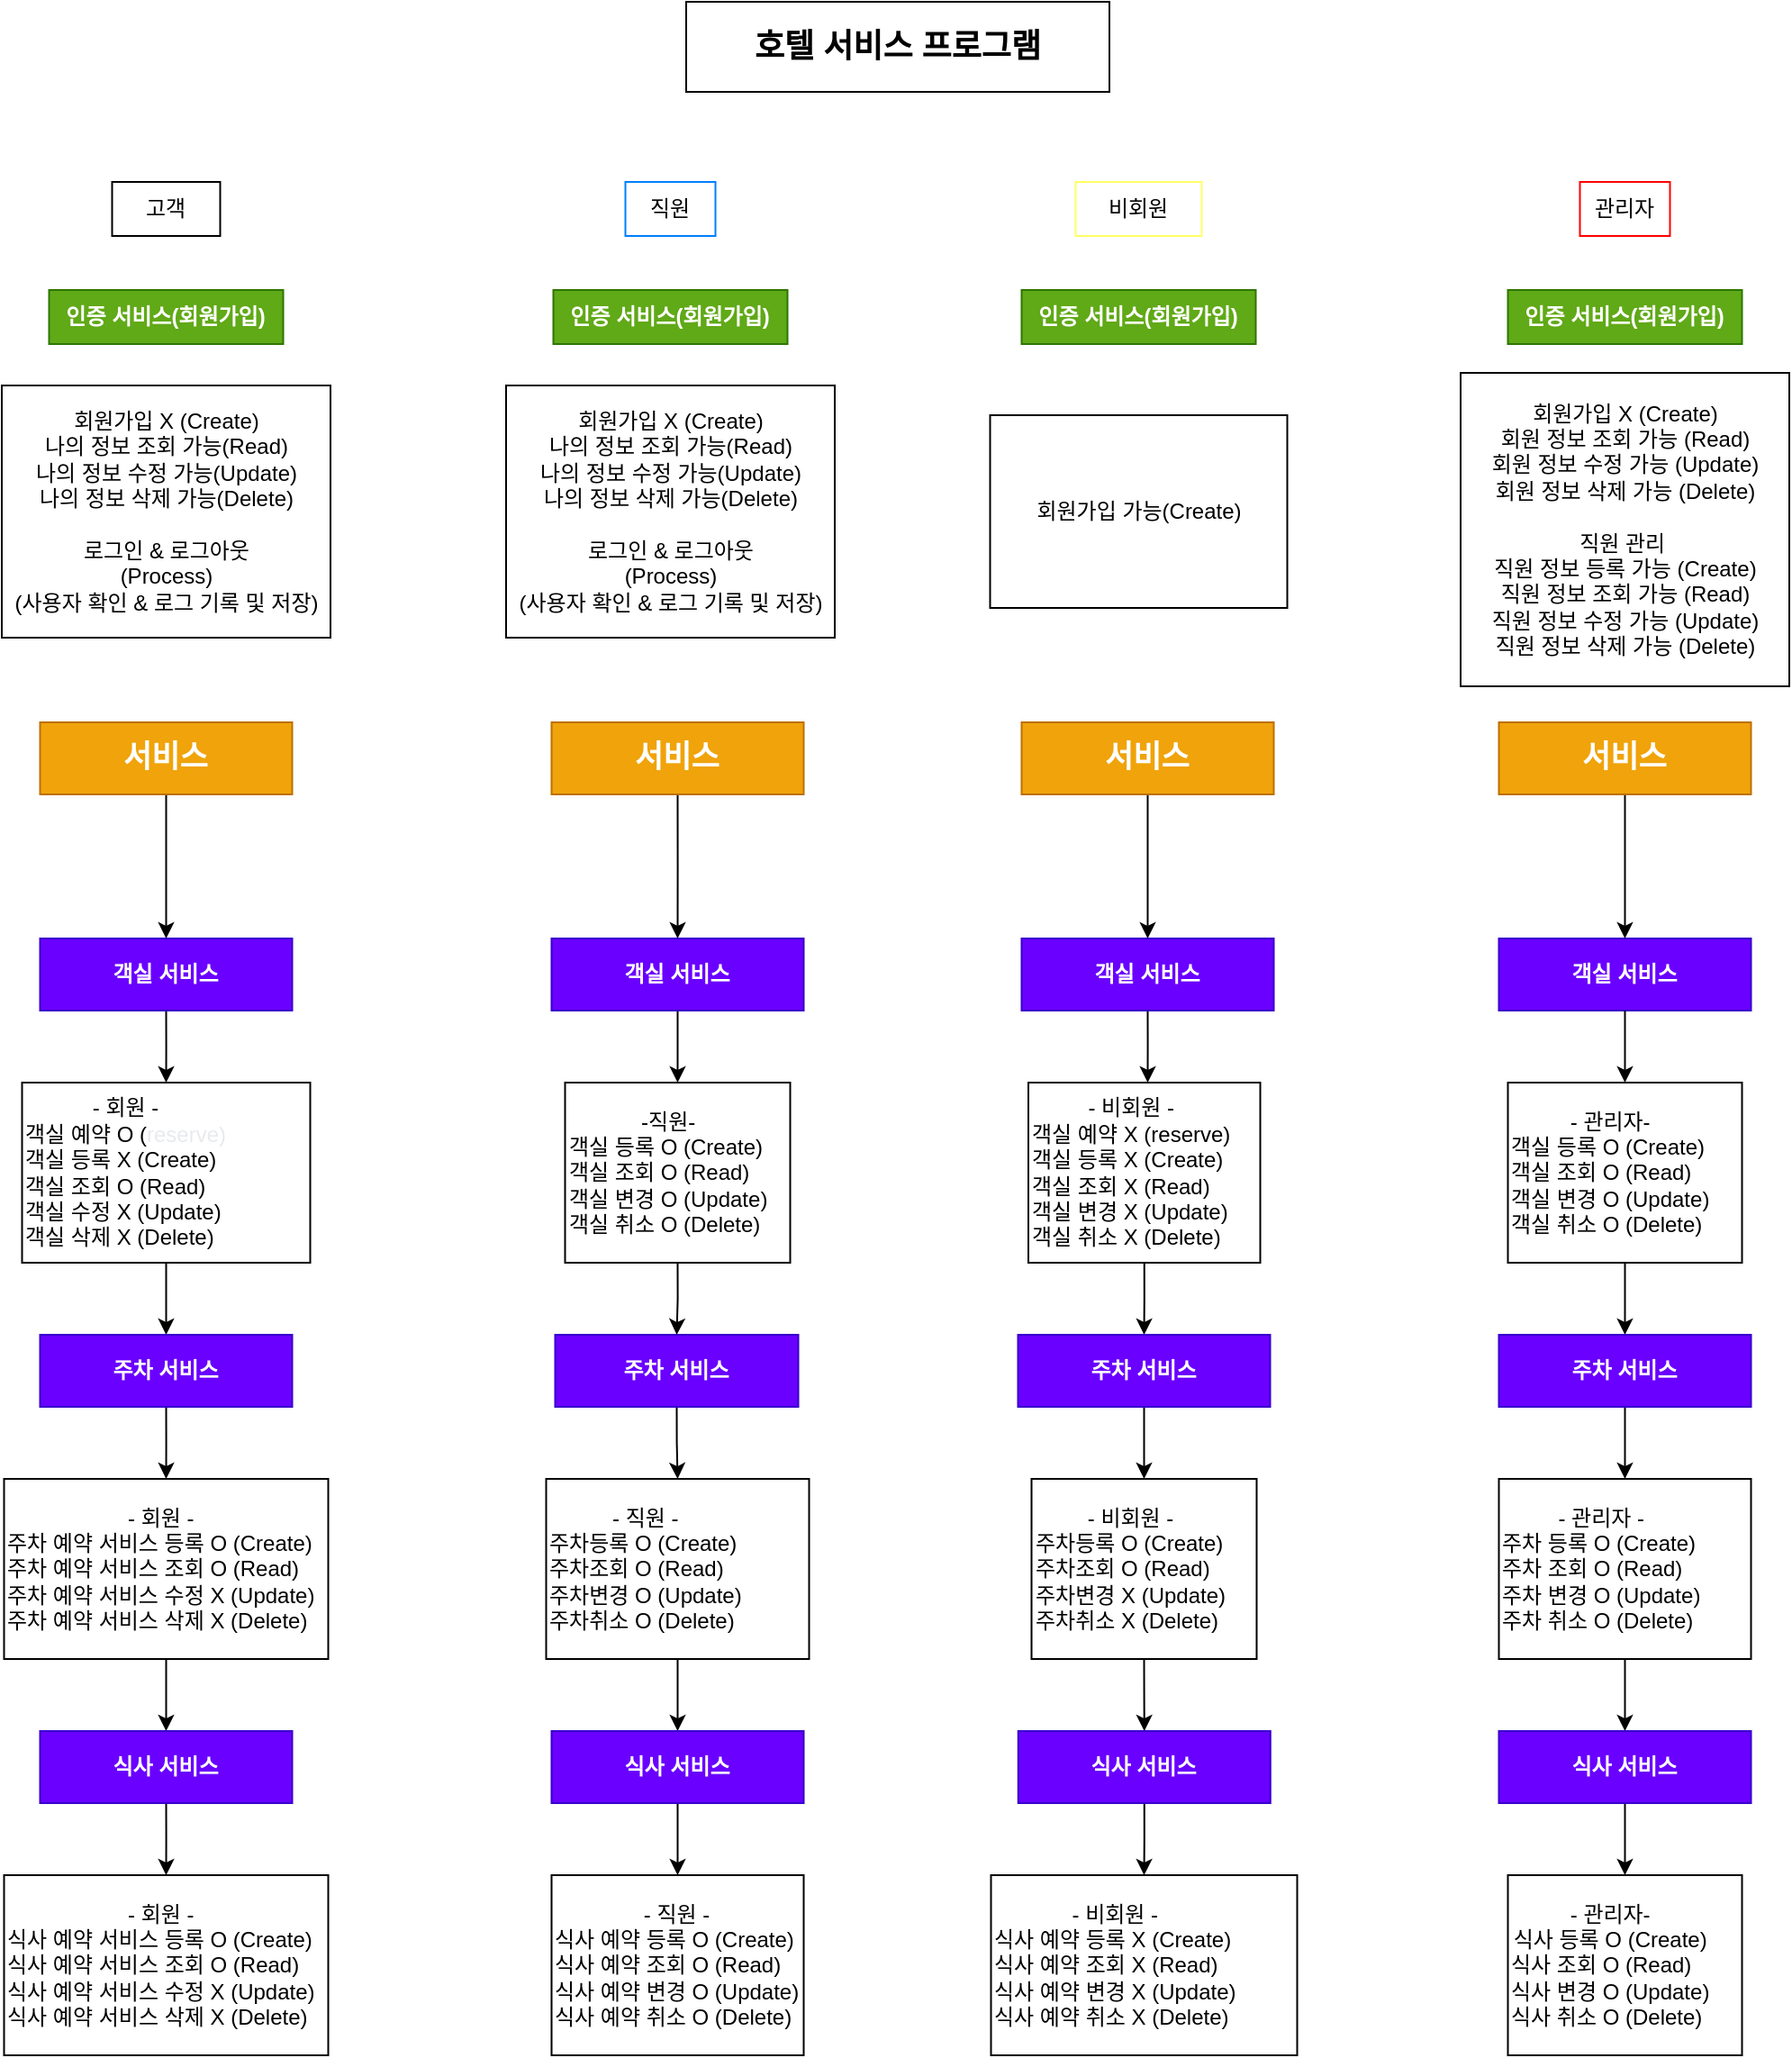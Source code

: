 <mxfile version="27.0.9" pages="2">
  <diagram id="e0Gm9KUumrrDWZzIBy6R" name="요구사항확인">
    <mxGraphModel dx="2593" dy="1562" grid="1" gridSize="10" guides="1" tooltips="1" connect="1" arrows="1" fold="1" page="1" pageScale="1" pageWidth="1169" pageHeight="827" math="0" shadow="0">
      <root>
        <mxCell id="0" />
        <mxCell id="1" parent="0" />
        <mxCell id="5G39vcGDZcf8cIDxyRxe-1" value="호텔 서비스 프로그램" style="rounded=0;whiteSpace=wrap;html=1;fontSize=18;fontStyle=1" vertex="1" parent="1">
          <mxGeometry x="468" y="40" width="235" height="50" as="geometry" />
        </mxCell>
        <mxCell id="5G39vcGDZcf8cIDxyRxe-2" value="고객" style="text;html=1;align=center;verticalAlign=middle;whiteSpace=wrap;rounded=0;strokeColor=default;" vertex="1" parent="1">
          <mxGeometry x="149.25" y="140" width="60" height="30" as="geometry" />
        </mxCell>
        <mxCell id="5G39vcGDZcf8cIDxyRxe-3" value="직원" style="text;html=1;align=center;verticalAlign=middle;whiteSpace=wrap;rounded=0;strokeColor=#007FFF;" vertex="1" parent="1">
          <mxGeometry x="434.25" y="140" width="50" height="30" as="geometry" />
        </mxCell>
        <mxCell id="5G39vcGDZcf8cIDxyRxe-4" value="비회원" style="text;html=1;align=center;verticalAlign=middle;whiteSpace=wrap;rounded=0;strokeColor=#FFFF66;" vertex="1" parent="1">
          <mxGeometry x="684.25" y="140" width="70" height="30" as="geometry" />
        </mxCell>
        <mxCell id="5G39vcGDZcf8cIDxyRxe-5" value="관리자" style="text;html=1;align=center;verticalAlign=middle;whiteSpace=wrap;rounded=0;strokeColor=#FF0000;" vertex="1" parent="1">
          <mxGeometry x="964.25" y="140" width="50" height="30" as="geometry" />
        </mxCell>
        <mxCell id="5G39vcGDZcf8cIDxyRxe-6" value="인증 서비스(회원가입)" style="text;html=1;align=center;verticalAlign=middle;whiteSpace=wrap;rounded=0;strokeColor=#2D7600;fillColor=#60a917;fontColor=#ffffff;fontStyle=1" vertex="1" parent="1">
          <mxGeometry x="114.25" y="200" width="130" height="30" as="geometry" />
        </mxCell>
        <mxCell id="5G39vcGDZcf8cIDxyRxe-7" value="인증 서비스(회원가입)" style="text;html=1;align=center;verticalAlign=middle;whiteSpace=wrap;rounded=0;strokeColor=#2D7600;fillColor=#60a917;fontColor=#ffffff;fontStyle=1" vertex="1" parent="1">
          <mxGeometry x="394.25" y="200" width="130" height="30" as="geometry" />
        </mxCell>
        <mxCell id="5G39vcGDZcf8cIDxyRxe-8" value="인증 서비스(회원가입)" style="text;html=1;align=center;verticalAlign=middle;whiteSpace=wrap;rounded=0;strokeColor=#2D7600;fillColor=#60a917;fontColor=#ffffff;fontStyle=1" vertex="1" parent="1">
          <mxGeometry x="654.25" y="200" width="130" height="30" as="geometry" />
        </mxCell>
        <mxCell id="5G39vcGDZcf8cIDxyRxe-9" value="인증 서비스(회원가입)" style="text;html=1;align=center;verticalAlign=middle;whiteSpace=wrap;rounded=0;strokeColor=#2D7600;fillColor=#60a917;fontColor=#ffffff;fontStyle=1" vertex="1" parent="1">
          <mxGeometry x="924.25" y="200" width="130" height="30" as="geometry" />
        </mxCell>
        <mxCell id="5G39vcGDZcf8cIDxyRxe-10" value="회원가입 X (Create)&lt;br&gt;나의 정보 조회 가능(Read)&lt;br&gt;나의 정보 수정 가능(Update)&lt;br&gt;나의 정보 삭제 가능(Delete)&lt;br&gt;&lt;br&gt;로그인 &amp;amp; 로그아웃&lt;br&gt;(Process)&lt;br&gt;(사용자 확인 &amp;amp; 로그 기록 및 저장)" style="text;html=1;align=center;verticalAlign=middle;whiteSpace=wrap;rounded=0;strokeColor=default;" vertex="1" parent="1">
          <mxGeometry x="88" y="253" width="182.5" height="140" as="geometry" />
        </mxCell>
        <mxCell id="5G39vcGDZcf8cIDxyRxe-11" value="회원가입 가능(Create)" style="text;html=1;align=center;verticalAlign=middle;whiteSpace=wrap;rounded=0;strokeColor=default;" vertex="1" parent="1">
          <mxGeometry x="636.75" y="269.5" width="165" height="107" as="geometry" />
        </mxCell>
        <mxCell id="5G39vcGDZcf8cIDxyRxe-12" value="회원가입 X (Create)&lt;br&gt;나의 정보 조회 가능(Read)&lt;br&gt;나의 정보 수정 가능(Update)&lt;br&gt;나의 정보 삭제 가능(Delete)&lt;br&gt;&lt;br&gt;로그인 &amp;amp; 로그아웃&lt;br&gt;(Process)&lt;br&gt;(사용자 확인 &amp;amp; 로그 기록 및 저장)" style="text;html=1;align=center;verticalAlign=middle;whiteSpace=wrap;rounded=0;strokeColor=default;" vertex="1" parent="1">
          <mxGeometry x="368" y="253" width="182.5" height="140" as="geometry" />
        </mxCell>
        <mxCell id="5G39vcGDZcf8cIDxyRxe-13" value="회원가입 X (Create)&lt;br&gt;회원 정보 조회 가능 (Read)&lt;br&gt;회원 정보 수정 가능 (Update)&lt;br&gt;회원 정보 삭제 가능 (Delete)&lt;br&gt;&lt;br&gt;직원 관리&amp;nbsp;&lt;div&gt;직원 정보 등록 가능 (&lt;span style=&quot;background-color: transparent; color: light-dark(rgb(0, 0, 0), rgb(255, 255, 255));&quot;&gt;Create&lt;/span&gt;&lt;span style=&quot;background-color: transparent; color: light-dark(rgb(0, 0, 0), rgb(255, 255, 255));&quot;&gt;)&lt;/span&gt;&lt;/div&gt;&lt;div&gt;직원 정보 조회 가능 (Read)&lt;br&gt;직원 정보 수정 가능 (Update)&lt;br&gt;직원 정보 삭제 가능 (Delete)&lt;/div&gt;" style="text;html=1;align=center;verticalAlign=middle;whiteSpace=wrap;rounded=0;strokeColor=default;" vertex="1" parent="1">
          <mxGeometry x="898" y="246" width="182.5" height="174" as="geometry" />
        </mxCell>
        <mxCell id="5G39vcGDZcf8cIDxyRxe-14" style="edgeStyle=orthogonalEdgeStyle;rounded=0;orthogonalLoop=1;jettySize=auto;html=1;exitX=0.5;exitY=1;exitDx=0;exitDy=0;entryX=0.5;entryY=0;entryDx=0;entryDy=0;" edge="1" parent="1" source="5G39vcGDZcf8cIDxyRxe-15">
          <mxGeometry relative="1" as="geometry">
            <mxPoint x="724.25" y="640.0" as="targetPoint" />
          </mxGeometry>
        </mxCell>
        <mxCell id="5G39vcGDZcf8cIDxyRxe-15" value="객실 서비스" style="text;html=1;align=center;verticalAlign=middle;whiteSpace=wrap;rounded=0;strokeColor=#3700CC;fillColor=#6a00ff;fontColor=#ffffff;fontStyle=1" vertex="1" parent="1">
          <mxGeometry x="654.25" y="560" width="140" height="40" as="geometry" />
        </mxCell>
        <mxCell id="5G39vcGDZcf8cIDxyRxe-16" style="edgeStyle=orthogonalEdgeStyle;rounded=0;orthogonalLoop=1;jettySize=auto;html=1;exitX=0.5;exitY=1;exitDx=0;exitDy=0;entryX=0.5;entryY=0;entryDx=0;entryDy=0;" edge="1" parent="1" source="5G39vcGDZcf8cIDxyRxe-17" target="5G39vcGDZcf8cIDxyRxe-21">
          <mxGeometry relative="1" as="geometry" />
        </mxCell>
        <mxCell id="5G39vcGDZcf8cIDxyRxe-17" value="&lt;div style=&quot;&quot;&gt;&lt;div style=&quot;text-align: center;&quot;&gt;&lt;span style=&quot;background-color: transparent; color: light-dark(rgb(0, 0, 0), rgb(255, 255, 255));&quot;&gt;- 비회원 -&lt;/span&gt;&lt;/div&gt;&lt;span style=&quot;background-color: transparent; color: light-dark(rgb(0, 0, 0), rgb(255, 255, 255));&quot;&gt;객실 예약 X (reserve)&lt;/span&gt;&lt;/div&gt;객실 등록 X (Create)&lt;br&gt;객실 조회 X (Read)&lt;br&gt;객실 변경 X (Update)&lt;br&gt;객실 취소 X (Delete)" style="text;html=1;align=left;verticalAlign=middle;whiteSpace=wrap;rounded=0;strokeColor=default;" vertex="1" parent="1">
          <mxGeometry x="658" y="640" width="128.75" height="100" as="geometry" />
        </mxCell>
        <mxCell id="5G39vcGDZcf8cIDxyRxe-18" style="edgeStyle=orthogonalEdgeStyle;rounded=0;orthogonalLoop=1;jettySize=auto;html=1;exitX=0.5;exitY=1;exitDx=0;exitDy=0;entryX=0.5;entryY=0;entryDx=0;entryDy=0;" edge="1" parent="1" source="5G39vcGDZcf8cIDxyRxe-19" target="5G39vcGDZcf8cIDxyRxe-15">
          <mxGeometry relative="1" as="geometry" />
        </mxCell>
        <mxCell id="5G39vcGDZcf8cIDxyRxe-19" value="서비스" style="text;html=1;align=center;verticalAlign=middle;whiteSpace=wrap;rounded=0;strokeColor=#BD7000;fillColor=#f0a30a;fontColor=#FFFFFF;fontStyle=1;fontSize=17;" vertex="1" parent="1">
          <mxGeometry x="654.25" y="440" width="140" height="40" as="geometry" />
        </mxCell>
        <mxCell id="5G39vcGDZcf8cIDxyRxe-20" style="edgeStyle=orthogonalEdgeStyle;rounded=0;orthogonalLoop=1;jettySize=auto;html=1;exitX=0.5;exitY=1;exitDx=0;exitDy=0;entryX=0.5;entryY=0;entryDx=0;entryDy=0;" edge="1" parent="1" source="5G39vcGDZcf8cIDxyRxe-21" target="5G39vcGDZcf8cIDxyRxe-23">
          <mxGeometry relative="1" as="geometry" />
        </mxCell>
        <mxCell id="5G39vcGDZcf8cIDxyRxe-21" value="주차 서비스" style="text;html=1;align=center;verticalAlign=middle;whiteSpace=wrap;rounded=0;strokeColor=#3700CC;fillColor=#6a00ff;fontColor=#ffffff;fontStyle=1" vertex="1" parent="1">
          <mxGeometry x="652.25" y="780" width="140" height="40" as="geometry" />
        </mxCell>
        <mxCell id="5G39vcGDZcf8cIDxyRxe-22" style="edgeStyle=orthogonalEdgeStyle;rounded=0;orthogonalLoop=1;jettySize=auto;html=1;exitX=0.5;exitY=1;exitDx=0;exitDy=0;entryX=0.5;entryY=0;entryDx=0;entryDy=0;" edge="1" parent="1" source="5G39vcGDZcf8cIDxyRxe-23" target="5G39vcGDZcf8cIDxyRxe-25">
          <mxGeometry relative="1" as="geometry" />
        </mxCell>
        <mxCell id="5G39vcGDZcf8cIDxyRxe-23" value="&lt;div style=&quot;text-align: center;&quot;&gt;&lt;span style=&quot;background-color: transparent; color: light-dark(rgb(0, 0, 0), rgb(255, 255, 255));&quot;&gt;- 비회원 -&lt;/span&gt;&lt;/div&gt;주차등록 O (Create)&lt;br&gt;주차조회 O (Read)&lt;br&gt;주차변경 X (Update)&lt;br&gt;주차취소 X (Delete)" style="text;html=1;align=left;verticalAlign=middle;whiteSpace=wrap;rounded=0;strokeColor=default;" vertex="1" parent="1">
          <mxGeometry x="659.75" y="860" width="125" height="100" as="geometry" />
        </mxCell>
        <mxCell id="5G39vcGDZcf8cIDxyRxe-24" style="edgeStyle=orthogonalEdgeStyle;rounded=0;orthogonalLoop=1;jettySize=auto;html=1;exitX=0.5;exitY=1;exitDx=0;exitDy=0;entryX=0.5;entryY=0;entryDx=0;entryDy=0;" edge="1" parent="1" source="5G39vcGDZcf8cIDxyRxe-25" target="5G39vcGDZcf8cIDxyRxe-26">
          <mxGeometry relative="1" as="geometry" />
        </mxCell>
        <mxCell id="5G39vcGDZcf8cIDxyRxe-25" value="식사 서비스" style="text;html=1;align=center;verticalAlign=middle;whiteSpace=wrap;rounded=0;strokeColor=#3700CC;fillColor=#6a00ff;fontColor=#ffffff;fontStyle=1" vertex="1" parent="1">
          <mxGeometry x="652.38" y="1000" width="140" height="40" as="geometry" />
        </mxCell>
        <mxCell id="5G39vcGDZcf8cIDxyRxe-26" value="&lt;div style=&quot;&quot;&gt;&lt;div style=&quot;&quot;&gt;&lt;div style=&quot;text-align: center;&quot;&gt;&lt;span style=&quot;background-color: transparent; color: light-dark(rgb(0, 0, 0), rgb(255, 255, 255));&quot;&gt;- 비회원 -&lt;/span&gt;&lt;/div&gt;&lt;span style=&quot;&quot;&gt;식사 예약 등록 X (Create)&lt;/span&gt;&lt;br style=&quot;&quot;&gt;&lt;span style=&quot;&quot;&gt;식사 예약 조회 X (Read)&lt;/span&gt;&lt;br style=&quot;&quot;&gt;&lt;span style=&quot;&quot;&gt;식사 예약 변경 X (Update)&lt;/span&gt;&lt;br style=&quot;&quot;&gt;&lt;span style=&quot;&quot;&gt;식사 예약 취소 X (Delete)&lt;/span&gt;&lt;/div&gt;&lt;/div&gt;" style="text;html=1;align=left;verticalAlign=middle;whiteSpace=wrap;rounded=0;strokeColor=default;" vertex="1" parent="1">
          <mxGeometry x="637.25" y="1080" width="170" height="100" as="geometry" />
        </mxCell>
        <mxCell id="5G39vcGDZcf8cIDxyRxe-27" value="&lt;div style=&quot;text-align: center;&quot;&gt;&lt;span style=&quot;background-color: transparent; color: light-dark(rgb(0, 0, 0), rgb(255, 255, 255));&quot;&gt;- 직원 -&lt;/span&gt;&lt;/div&gt;식사 예약 등록 O (Create)&lt;br&gt;식사 예약 조회 O (Read)&lt;br&gt;식사 예약 변경 O (Update)&lt;br&gt;식사 예약 취소 O (Delete)" style="text;html=1;align=left;verticalAlign=middle;whiteSpace=wrap;rounded=0;strokeColor=default;" vertex="1" parent="1">
          <mxGeometry x="393.25" y="1080" width="140" height="100" as="geometry" />
        </mxCell>
        <mxCell id="5G39vcGDZcf8cIDxyRxe-28" style="edgeStyle=orthogonalEdgeStyle;rounded=0;orthogonalLoop=1;jettySize=auto;html=1;exitX=0.5;exitY=1;exitDx=0;exitDy=0;entryX=0.5;entryY=0;entryDx=0;entryDy=0;" edge="1" parent="1" source="5G39vcGDZcf8cIDxyRxe-29" target="5G39vcGDZcf8cIDxyRxe-31">
          <mxGeometry relative="1" as="geometry" />
        </mxCell>
        <mxCell id="5G39vcGDZcf8cIDxyRxe-29" value="&lt;div style=&quot;text-align: center;&quot;&gt;&lt;span style=&quot;background-color: transparent; color: light-dark(rgb(0, 0, 0), rgb(255, 255, 255));&quot;&gt;- 직원 -&lt;/span&gt;&lt;/div&gt;주차등록 O (Create)&lt;br&gt;주차조회 O (Read)&lt;br&gt;주차변경 O (Update)&lt;br&gt;주차취소 O (Delete)" style="text;html=1;align=left;verticalAlign=middle;whiteSpace=wrap;rounded=0;strokeColor=default;" vertex="1" parent="1">
          <mxGeometry x="390.25" y="860" width="146" height="100" as="geometry" />
        </mxCell>
        <mxCell id="5G39vcGDZcf8cIDxyRxe-30" style="edgeStyle=orthogonalEdgeStyle;rounded=0;orthogonalLoop=1;jettySize=auto;html=1;exitX=0.5;exitY=1;exitDx=0;exitDy=0;entryX=0.5;entryY=0;entryDx=0;entryDy=0;" edge="1" parent="1" source="5G39vcGDZcf8cIDxyRxe-31" target="5G39vcGDZcf8cIDxyRxe-27">
          <mxGeometry relative="1" as="geometry" />
        </mxCell>
        <mxCell id="5G39vcGDZcf8cIDxyRxe-31" value="식사 서비스" style="text;html=1;align=center;verticalAlign=middle;whiteSpace=wrap;rounded=0;strokeColor=#3700CC;fillColor=#6a00ff;fontColor=#ffffff;fontStyle=1" vertex="1" parent="1">
          <mxGeometry x="393.25" y="1000" width="140" height="40" as="geometry" />
        </mxCell>
        <mxCell id="5G39vcGDZcf8cIDxyRxe-32" style="edgeStyle=orthogonalEdgeStyle;rounded=0;orthogonalLoop=1;jettySize=auto;html=1;exitX=0.5;exitY=1;exitDx=0;exitDy=0;entryX=0.5;entryY=0;entryDx=0;entryDy=0;" edge="1" parent="1" source="5G39vcGDZcf8cIDxyRxe-33" target="5G39vcGDZcf8cIDxyRxe-29">
          <mxGeometry relative="1" as="geometry" />
        </mxCell>
        <mxCell id="5G39vcGDZcf8cIDxyRxe-33" value="주차 서비스" style="text;html=1;align=center;verticalAlign=middle;whiteSpace=wrap;rounded=0;strokeColor=#3700CC;fillColor=#6a00ff;fontColor=#ffffff;fontStyle=1" vertex="1" parent="1">
          <mxGeometry x="395.25" y="780" width="135" height="40" as="geometry" />
        </mxCell>
        <mxCell id="5G39vcGDZcf8cIDxyRxe-34" style="edgeStyle=orthogonalEdgeStyle;rounded=0;orthogonalLoop=1;jettySize=auto;html=1;exitX=0.5;exitY=1;exitDx=0;exitDy=0;entryX=0.5;entryY=0;entryDx=0;entryDy=0;" edge="1" parent="1" source="5G39vcGDZcf8cIDxyRxe-35" target="5G39vcGDZcf8cIDxyRxe-60">
          <mxGeometry relative="1" as="geometry" />
        </mxCell>
        <mxCell id="5G39vcGDZcf8cIDxyRxe-35" value="객실 서비스" style="text;html=1;align=center;verticalAlign=middle;whiteSpace=wrap;rounded=0;strokeColor=#3700CC;fillColor=#6a00ff;fontColor=#ffffff;fontStyle=1" vertex="1" parent="1">
          <mxGeometry x="393.25" y="560" width="140" height="40" as="geometry" />
        </mxCell>
        <mxCell id="5G39vcGDZcf8cIDxyRxe-36" value="객실 서비스" style="text;html=1;align=center;verticalAlign=middle;whiteSpace=wrap;rounded=0;strokeColor=#3700CC;fillColor=#6a00ff;fontColor=#ffffff;fontStyle=1" vertex="1" parent="1">
          <mxGeometry x="919.25" y="560" width="140" height="40" as="geometry" />
        </mxCell>
        <mxCell id="5G39vcGDZcf8cIDxyRxe-37" style="edgeStyle=orthogonalEdgeStyle;rounded=0;orthogonalLoop=1;jettySize=auto;html=1;exitX=0.5;exitY=1;exitDx=0;exitDy=0;entryX=0.5;entryY=0;entryDx=0;entryDy=0;" edge="1" parent="1" source="5G39vcGDZcf8cIDxyRxe-38" target="5G39vcGDZcf8cIDxyRxe-40">
          <mxGeometry relative="1" as="geometry" />
        </mxCell>
        <mxCell id="5G39vcGDZcf8cIDxyRxe-38" value="&lt;div style=&quot;text-align: center;&quot;&gt;&lt;span style=&quot;background-color: transparent; color: light-dark(rgb(0, 0, 0), rgb(255, 255, 255));&quot;&gt;- 관리자-&lt;/span&gt;&lt;/div&gt;객실 등록 O (Create)&lt;br&gt;객실 조회 O (Read)&lt;br&gt;객실 변경 O (Update)&lt;br&gt;객실 취소 O (Delete)" style="text;html=1;align=left;verticalAlign=middle;whiteSpace=wrap;rounded=0;strokeColor=default;" vertex="1" parent="1">
          <mxGeometry x="924.25" y="640" width="130" height="100" as="geometry" />
        </mxCell>
        <mxCell id="5G39vcGDZcf8cIDxyRxe-39" style="edgeStyle=orthogonalEdgeStyle;rounded=0;orthogonalLoop=1;jettySize=auto;html=1;exitX=0.5;exitY=1;exitDx=0;exitDy=0;entryX=0.5;entryY=0;entryDx=0;entryDy=0;" edge="1" parent="1" source="5G39vcGDZcf8cIDxyRxe-40" target="5G39vcGDZcf8cIDxyRxe-42">
          <mxGeometry relative="1" as="geometry" />
        </mxCell>
        <mxCell id="5G39vcGDZcf8cIDxyRxe-40" value="주차 서비스" style="text;html=1;align=center;verticalAlign=middle;whiteSpace=wrap;rounded=0;strokeColor=#3700CC;fillColor=#6a00ff;fontColor=#ffffff;fontStyle=1" vertex="1" parent="1">
          <mxGeometry x="919.25" y="780" width="140" height="40" as="geometry" />
        </mxCell>
        <mxCell id="5G39vcGDZcf8cIDxyRxe-41" style="edgeStyle=orthogonalEdgeStyle;rounded=0;orthogonalLoop=1;jettySize=auto;html=1;exitX=0.5;exitY=1;exitDx=0;exitDy=0;entryX=0.5;entryY=0;entryDx=0;entryDy=0;" edge="1" parent="1" source="5G39vcGDZcf8cIDxyRxe-42" target="5G39vcGDZcf8cIDxyRxe-44">
          <mxGeometry relative="1" as="geometry" />
        </mxCell>
        <mxCell id="5G39vcGDZcf8cIDxyRxe-42" value="&lt;div style=&quot;text-align: center;&quot;&gt;&lt;span style=&quot;background-color: transparent; color: light-dark(rgb(0, 0, 0), rgb(255, 255, 255));&quot;&gt;- 관리자 -&lt;/span&gt;&lt;/div&gt;주차 등록 O (Create)&lt;br&gt;주차 조회 O (Read)&lt;br&gt;주차 변경 O (Update)&lt;br&gt;주차 취소 O (Delete)" style="text;html=1;align=left;verticalAlign=middle;whiteSpace=wrap;rounded=0;strokeColor=default;" vertex="1" parent="1">
          <mxGeometry x="919.25" y="860" width="140" height="100" as="geometry" />
        </mxCell>
        <mxCell id="5G39vcGDZcf8cIDxyRxe-43" style="edgeStyle=orthogonalEdgeStyle;rounded=0;orthogonalLoop=1;jettySize=auto;html=1;exitX=0.5;exitY=1;exitDx=0;exitDy=0;entryX=0.5;entryY=0;entryDx=0;entryDy=0;" edge="1" parent="1" source="5G39vcGDZcf8cIDxyRxe-44" target="5G39vcGDZcf8cIDxyRxe-45">
          <mxGeometry relative="1" as="geometry" />
        </mxCell>
        <mxCell id="5G39vcGDZcf8cIDxyRxe-44" value="식사 서비스" style="text;html=1;align=center;verticalAlign=middle;whiteSpace=wrap;rounded=0;strokeColor=#3700CC;fillColor=#6a00ff;fontColor=#ffffff;fontStyle=1" vertex="1" parent="1">
          <mxGeometry x="919.25" y="1000" width="140" height="40" as="geometry" />
        </mxCell>
        <mxCell id="5G39vcGDZcf8cIDxyRxe-45" value="&lt;div style=&quot;text-align: center;&quot;&gt;&lt;span style=&quot;background-color: transparent; color: light-dark(rgb(0, 0, 0), rgb(255, 255, 255));&quot;&gt;- 관리자-&lt;/span&gt;&lt;/div&gt;&lt;div style=&quot;text-align: center;&quot;&gt;식사 등록 O&amp;nbsp;&lt;span style=&quot;background-color: transparent; color: light-dark(rgb(0, 0, 0), rgb(255, 255, 255)); text-align: left;&quot;&gt;(Create)&lt;/span&gt;&lt;/div&gt;식사 조회 O (Read)&lt;div&gt;식사 변경 O (Update)&lt;br&gt;식사 취소 O (Delete)&lt;/div&gt;" style="text;html=1;align=left;verticalAlign=middle;whiteSpace=wrap;rounded=0;strokeColor=default;" vertex="1" parent="1">
          <mxGeometry x="924.25" y="1080" width="130" height="100" as="geometry" />
        </mxCell>
        <mxCell id="5G39vcGDZcf8cIDxyRxe-46" style="edgeStyle=orthogonalEdgeStyle;rounded=0;orthogonalLoop=1;jettySize=auto;html=1;exitX=0.5;exitY=1;exitDx=0;exitDy=0;entryX=0.5;entryY=0;entryDx=0;entryDy=0;" edge="1" parent="1" source="5G39vcGDZcf8cIDxyRxe-47">
          <mxGeometry relative="1" as="geometry">
            <mxPoint x="179.25" y="640.0" as="targetPoint" />
          </mxGeometry>
        </mxCell>
        <mxCell id="5G39vcGDZcf8cIDxyRxe-47" value="객실 서비스" style="text;html=1;align=center;verticalAlign=middle;whiteSpace=wrap;rounded=0;strokeColor=#3700CC;fillColor=#6a00ff;fontColor=#ffffff;fontStyle=1" vertex="1" parent="1">
          <mxGeometry x="109.25" y="560" width="140" height="40" as="geometry" />
        </mxCell>
        <mxCell id="5G39vcGDZcf8cIDxyRxe-48" style="edgeStyle=orthogonalEdgeStyle;rounded=0;orthogonalLoop=1;jettySize=auto;html=1;exitX=0.5;exitY=1;exitDx=0;exitDy=0;entryX=0.5;entryY=0;entryDx=0;entryDy=0;" edge="1" parent="1" source="5G39vcGDZcf8cIDxyRxe-49" target="5G39vcGDZcf8cIDxyRxe-53">
          <mxGeometry relative="1" as="geometry">
            <Array as="points">
              <mxPoint x="179.25" y="740" />
            </Array>
          </mxGeometry>
        </mxCell>
        <mxCell id="5G39vcGDZcf8cIDxyRxe-49" value="&lt;div style=&quot;&quot;&gt;&lt;div style=&quot;text-align: center;&quot;&gt;&lt;span style=&quot;background-color: transparent; color: light-dark(rgb(0, 0, 0), rgb(255, 255, 255));&quot;&gt;- 회원 -&lt;/span&gt;&lt;/div&gt;&lt;div style=&quot;&quot;&gt;객실 예약 O (&lt;span style=&quot;color: rgb(232, 234, 237); font-family: inherit;&quot;&gt;&lt;font style=&quot;&quot;&gt;reserve)&lt;/font&gt;&lt;/span&gt;&lt;/div&gt;&lt;span style=&quot;&quot;&gt;객실 등록 X (Create)&lt;/span&gt;&lt;div style=&quot;&quot;&gt;객실 조회 O (Read)&lt;br&gt;객실 수정 X (Update)&lt;br&gt;객실 삭제 X (Delete)&lt;/div&gt;&lt;/div&gt;" style="text;html=1;align=left;verticalAlign=middle;whiteSpace=wrap;rounded=0;strokeColor=default;" vertex="1" parent="1">
          <mxGeometry x="99.25" y="640" width="160" height="100" as="geometry" />
        </mxCell>
        <mxCell id="5G39vcGDZcf8cIDxyRxe-50" style="edgeStyle=orthogonalEdgeStyle;rounded=0;orthogonalLoop=1;jettySize=auto;html=1;exitX=0.5;exitY=1;exitDx=0;exitDy=0;entryX=0.5;entryY=0;entryDx=0;entryDy=0;" edge="1" parent="1" source="5G39vcGDZcf8cIDxyRxe-51" target="5G39vcGDZcf8cIDxyRxe-47">
          <mxGeometry relative="1" as="geometry" />
        </mxCell>
        <mxCell id="5G39vcGDZcf8cIDxyRxe-51" value="서비스" style="text;html=1;align=center;verticalAlign=middle;whiteSpace=wrap;rounded=0;strokeColor=#BD7000;fillColor=#f0a30a;fontColor=#FFFFFF;fontStyle=1;fontSize=17;" vertex="1" parent="1">
          <mxGeometry x="109.25" y="440" width="140" height="40" as="geometry" />
        </mxCell>
        <mxCell id="5G39vcGDZcf8cIDxyRxe-52" style="edgeStyle=orthogonalEdgeStyle;rounded=0;orthogonalLoop=1;jettySize=auto;html=1;exitX=0.5;exitY=1;exitDx=0;exitDy=0;entryX=0.5;entryY=0;entryDx=0;entryDy=0;" edge="1" parent="1" source="5G39vcGDZcf8cIDxyRxe-53">
          <mxGeometry relative="1" as="geometry">
            <mxPoint x="179.25" y="860.0" as="targetPoint" />
          </mxGeometry>
        </mxCell>
        <mxCell id="5G39vcGDZcf8cIDxyRxe-53" value="주차 서비스" style="text;html=1;align=center;verticalAlign=middle;whiteSpace=wrap;rounded=0;strokeColor=#3700CC;fillColor=#6a00ff;fontColor=#ffffff;fontStyle=1" vertex="1" parent="1">
          <mxGeometry x="109.25" y="780" width="140" height="40" as="geometry" />
        </mxCell>
        <mxCell id="5G39vcGDZcf8cIDxyRxe-54" style="edgeStyle=orthogonalEdgeStyle;rounded=0;orthogonalLoop=1;jettySize=auto;html=1;exitX=0.5;exitY=1;exitDx=0;exitDy=0;entryX=0.5;entryY=0;entryDx=0;entryDy=0;" edge="1" parent="1" source="5G39vcGDZcf8cIDxyRxe-55" target="5G39vcGDZcf8cIDxyRxe-57">
          <mxGeometry relative="1" as="geometry" />
        </mxCell>
        <mxCell id="5G39vcGDZcf8cIDxyRxe-55" value="&lt;div style=&quot;&quot;&gt;&lt;div style=&quot;text-align: center;&quot;&gt;&lt;span style=&quot;background-color: transparent; color: light-dark(rgb(0, 0, 0), rgb(255, 255, 255));&quot;&gt;- 회원 -&lt;/span&gt;&lt;/div&gt;&lt;span style=&quot;&quot;&gt;주차 예약 서비스 등록 O (Create)&lt;/span&gt;&lt;br style=&quot;&quot;&gt;&lt;span style=&quot;&quot;&gt;주차 예약&amp;nbsp;서비스&amp;nbsp;조회 O (Read)&lt;/span&gt;&lt;br style=&quot;&quot;&gt;&lt;span style=&quot;&quot;&gt;주차 예약&amp;nbsp;서비스&amp;nbsp;수정 X (Update)&lt;/span&gt;&lt;br style=&quot;&quot;&gt;&lt;span style=&quot;&quot;&gt;주차 예약&amp;nbsp;서비스&amp;nbsp;삭제 X (Delete)&lt;/span&gt;&lt;/div&gt;" style="text;html=1;align=left;verticalAlign=middle;whiteSpace=wrap;rounded=0;strokeColor=default;" vertex="1" parent="1">
          <mxGeometry x="89.25" y="860" width="180" height="100" as="geometry" />
        </mxCell>
        <mxCell id="5G39vcGDZcf8cIDxyRxe-56" style="edgeStyle=orthogonalEdgeStyle;rounded=0;orthogonalLoop=1;jettySize=auto;html=1;exitX=0.5;exitY=1;exitDx=0;exitDy=0;entryX=0.5;entryY=0;entryDx=0;entryDy=0;" edge="1" parent="1" source="5G39vcGDZcf8cIDxyRxe-57">
          <mxGeometry relative="1" as="geometry">
            <mxPoint x="179.25" y="1080.0" as="targetPoint" />
          </mxGeometry>
        </mxCell>
        <mxCell id="5G39vcGDZcf8cIDxyRxe-57" value="식사 서비스" style="text;html=1;align=center;verticalAlign=middle;whiteSpace=wrap;rounded=0;strokeColor=#3700CC;fillColor=#6a00ff;fontColor=#ffffff;fontStyle=1" vertex="1" parent="1">
          <mxGeometry x="109.25" y="1000" width="140" height="40" as="geometry" />
        </mxCell>
        <mxCell id="5G39vcGDZcf8cIDxyRxe-58" value="&lt;div style=&quot;&quot;&gt;&lt;div&gt;&lt;div style=&quot;text-align: center;&quot;&gt;&lt;span style=&quot;background-color: transparent; color: light-dark(rgb(0, 0, 0), rgb(255, 255, 255));&quot;&gt;- 회원 -&lt;/span&gt;&lt;/div&gt;식사&amp;nbsp;&lt;span style=&quot;background-color: transparent; color: light-dark(rgb(0, 0, 0), rgb(255, 255, 255));&quot;&gt;예약&lt;/span&gt;&lt;span style=&quot;background-color: transparent; color: light-dark(rgb(0, 0, 0), rgb(255, 255, 255));&quot;&gt;&amp;nbsp;&lt;/span&gt;&lt;span style=&quot;background-color: transparent; color: light-dark(rgb(0, 0, 0), rgb(255, 255, 255));&quot;&gt;서비스 등록 O (Create)&lt;/span&gt;&lt;/div&gt;&lt;div&gt;식사&amp;nbsp;&lt;span style=&quot;background-color: transparent; color: light-dark(rgb(0, 0, 0), rgb(255, 255, 255));&quot;&gt;예약&lt;/span&gt;&lt;span style=&quot;background-color: transparent; color: light-dark(rgb(0, 0, 0), rgb(255, 255, 255));&quot;&gt;&amp;nbsp;&lt;/span&gt;&lt;span style=&quot;background-color: transparent; color: light-dark(rgb(0, 0, 0), rgb(255, 255, 255));&quot;&gt;서비스&amp;nbsp;&lt;/span&gt;&lt;span style=&quot;background-color: transparent; color: light-dark(rgb(0, 0, 0), rgb(255, 255, 255));&quot;&gt;조회 O (Read)&lt;/span&gt;&lt;/div&gt;&lt;div&gt;식사&amp;nbsp;&lt;span style=&quot;background-color: transparent; color: light-dark(rgb(0, 0, 0), rgb(255, 255, 255));&quot;&gt;예약&lt;/span&gt;&lt;span style=&quot;background-color: transparent; color: light-dark(rgb(0, 0, 0), rgb(255, 255, 255));&quot;&gt;&amp;nbsp;&lt;/span&gt;&lt;span style=&quot;background-color: transparent; color: light-dark(rgb(0, 0, 0), rgb(255, 255, 255));&quot;&gt;서비스&amp;nbsp;&lt;/span&gt;&lt;span style=&quot;background-color: transparent; color: light-dark(rgb(0, 0, 0), rgb(255, 255, 255));&quot;&gt;수정 X (Update)&lt;/span&gt;&lt;/div&gt;&lt;div&gt;식사&amp;nbsp;&lt;span style=&quot;background-color: transparent; color: light-dark(rgb(0, 0, 0), rgb(255, 255, 255));&quot;&gt;예약&lt;/span&gt;&lt;span style=&quot;background-color: transparent; color: light-dark(rgb(0, 0, 0), rgb(255, 255, 255));&quot;&gt;&amp;nbsp;&lt;/span&gt;&lt;span style=&quot;background-color: transparent; color: light-dark(rgb(0, 0, 0), rgb(255, 255, 255));&quot;&gt;서비스&amp;nbsp;&lt;/span&gt;&lt;span style=&quot;background-color: transparent; color: light-dark(rgb(0, 0, 0), rgb(255, 255, 255));&quot;&gt;삭제 X (Delete)&lt;/span&gt;&lt;/div&gt;&lt;/div&gt;" style="text;html=1;align=left;verticalAlign=middle;whiteSpace=wrap;rounded=0;strokeColor=default;" vertex="1" parent="1">
          <mxGeometry x="89.25" y="1080" width="180" height="100" as="geometry" />
        </mxCell>
        <mxCell id="5G39vcGDZcf8cIDxyRxe-59" style="edgeStyle=orthogonalEdgeStyle;rounded=0;orthogonalLoop=1;jettySize=auto;html=1;exitX=0.5;exitY=1;exitDx=0;exitDy=0;entryX=0.5;entryY=0;entryDx=0;entryDy=0;" edge="1" parent="1" source="5G39vcGDZcf8cIDxyRxe-60" target="5G39vcGDZcf8cIDxyRxe-33">
          <mxGeometry relative="1" as="geometry" />
        </mxCell>
        <mxCell id="5G39vcGDZcf8cIDxyRxe-60" value="&lt;div style=&quot;&quot;&gt;&lt;div style=&quot;&quot;&gt;&lt;div style=&quot;text-align: center;&quot;&gt;&lt;span style=&quot;text-wrap-mode: nowrap; background-color: transparent; color: light-dark(rgb(0, 0, 0), rgb(255, 255, 255));&quot;&gt;-직원-&lt;/span&gt;&lt;/div&gt;&lt;div style=&quot;text-wrap-mode: nowrap;&quot;&gt;객실 등록 O (Create)&lt;/div&gt;&lt;div style=&quot;text-wrap-mode: nowrap;&quot;&gt;객실 조회 O (Read)&lt;/div&gt;&lt;div style=&quot;text-wrap-mode: nowrap;&quot;&gt;객실 변경 O (Update)&lt;/div&gt;&lt;div style=&quot;text-wrap-mode: nowrap;&quot;&gt;객실 취소 O (Delete)&lt;/div&gt;&lt;/div&gt;&lt;/div&gt;" style="text;html=1;align=left;verticalAlign=middle;whiteSpace=wrap;rounded=0;strokeColor=default;" vertex="1" parent="1">
          <mxGeometry x="400.75" y="640" width="125" height="100" as="geometry" />
        </mxCell>
        <mxCell id="5G39vcGDZcf8cIDxyRxe-61" style="edgeStyle=orthogonalEdgeStyle;rounded=0;orthogonalLoop=1;jettySize=auto;html=1;exitX=0.5;exitY=1;exitDx=0;exitDy=0;entryX=0.5;entryY=0;entryDx=0;entryDy=0;" edge="1" parent="1" source="5G39vcGDZcf8cIDxyRxe-62">
          <mxGeometry relative="1" as="geometry">
            <mxPoint x="463.25" y="560" as="targetPoint" />
          </mxGeometry>
        </mxCell>
        <mxCell id="5G39vcGDZcf8cIDxyRxe-62" value="서비스" style="text;html=1;align=center;verticalAlign=middle;whiteSpace=wrap;rounded=0;strokeColor=#BD7000;fillColor=#f0a30a;fontColor=#FFFFFF;fontStyle=1;fontSize=17;" vertex="1" parent="1">
          <mxGeometry x="393.25" y="440" width="140" height="40" as="geometry" />
        </mxCell>
        <mxCell id="5G39vcGDZcf8cIDxyRxe-63" style="edgeStyle=orthogonalEdgeStyle;rounded=0;orthogonalLoop=1;jettySize=auto;html=1;exitX=0.5;exitY=1;exitDx=0;exitDy=0;entryX=0.5;entryY=0;entryDx=0;entryDy=0;" edge="1" parent="1" source="5G39vcGDZcf8cIDxyRxe-64" target="5G39vcGDZcf8cIDxyRxe-36">
          <mxGeometry relative="1" as="geometry" />
        </mxCell>
        <mxCell id="5G39vcGDZcf8cIDxyRxe-64" value="서비스" style="text;html=1;align=center;verticalAlign=middle;whiteSpace=wrap;rounded=0;strokeColor=#BD7000;fillColor=#f0a30a;fontColor=#FFFFFF;fontStyle=1;fontSize=17;" vertex="1" parent="1">
          <mxGeometry x="919.25" y="440" width="140" height="40" as="geometry" />
        </mxCell>
        <mxCell id="5G39vcGDZcf8cIDxyRxe-65" style="edgeStyle=orthogonalEdgeStyle;rounded=0;orthogonalLoop=1;jettySize=auto;html=1;exitX=0.5;exitY=1;exitDx=0;exitDy=0;entryX=0.5;entryY=0;entryDx=0;entryDy=0;" edge="1" parent="1" source="5G39vcGDZcf8cIDxyRxe-36" target="5G39vcGDZcf8cIDxyRxe-38">
          <mxGeometry relative="1" as="geometry" />
        </mxCell>
      </root>
    </mxGraphModel>
  </diagram>
  <diagram name="USECASE" id="B1NZ2JkPOjT8SLRXW_0v">
    <mxGraphModel dx="1426" dy="849" grid="1" gridSize="10" guides="1" tooltips="1" connect="1" arrows="1" fold="1" page="1" pageScale="1" pageWidth="1169" pageHeight="827" math="0" shadow="0">
      <root>
        <mxCell id="0" />
        <mxCell id="1" parent="0" />
        <mxCell id="vYnCNZlJ9MJ4-SZzmh1F-1" value="&lt;font style=&quot;font-size: 14px;&quot;&gt;호텔 서비스 프로그램&lt;/font&gt;" style="shape=umlFrame;whiteSpace=wrap;html=1;pointerEvents=0;width=160;height=40;" parent="1" vertex="1">
          <mxGeometry x="120" y="40" width="940" height="750" as="geometry" />
        </mxCell>
        <mxCell id="vYnCNZlJ9MJ4-SZzmh1F-2" value="&lt;font style=&quot;font-size: 14px;&quot;&gt;회원&lt;/font&gt;" style="shape=umlActor;verticalLabelPosition=bottom;verticalAlign=top;html=1;outlineConnect=0;" parent="1" vertex="1">
          <mxGeometry x="50" y="110" width="30" height="60" as="geometry" />
        </mxCell>
        <mxCell id="vYnCNZlJ9MJ4-SZzmh1F-6" value="&lt;span style=&quot;font-size: 14px;&quot;&gt;비회원&lt;/span&gt;" style="shape=umlActor;verticalLabelPosition=bottom;verticalAlign=top;html=1;outlineConnect=0;" parent="1" vertex="1">
          <mxGeometry x="50" y="650" width="30" height="60" as="geometry" />
        </mxCell>
        <mxCell id="vYnCNZlJ9MJ4-SZzmh1F-7" value="직원" style="shape=umlActor;verticalLabelPosition=bottom;verticalAlign=top;html=1;outlineConnect=0;fontSize=14;" parent="1" vertex="1">
          <mxGeometry x="1090" y="180" width="30" height="60" as="geometry" />
        </mxCell>
        <mxCell id="vYnCNZlJ9MJ4-SZzmh1F-8" value="&lt;span&gt;관리자&lt;/span&gt;" style="shape=umlActor;verticalLabelPosition=bottom;verticalAlign=top;html=1;outlineConnect=0;fontSize=14;" parent="1" vertex="1">
          <mxGeometry x="1090" y="650" width="30" height="60" as="geometry" />
        </mxCell>
        <mxCell id="vYnCNZlJ9MJ4-SZzmh1F-9" value="회원관리" style="ellipse;whiteSpace=wrap;html=1;" parent="1" vertex="1">
          <mxGeometry x="960" y="655" width="60" height="50" as="geometry" />
        </mxCell>
        <mxCell id="vYnCNZlJ9MJ4-SZzmh1F-70" style="edgeStyle=orthogonalEdgeStyle;rounded=0;orthogonalLoop=1;jettySize=auto;html=1;exitX=0.5;exitY=1;exitDx=0;exitDy=0;entryX=0.5;entryY=0;entryDx=0;entryDy=0;endArrow=none;startFill=0;dashed=1;" parent="1" source="vYnCNZlJ9MJ4-SZzmh1F-10" target="vYnCNZlJ9MJ4-SZzmh1F-11" edge="1">
          <mxGeometry relative="1" as="geometry" />
        </mxCell>
        <mxCell id="vYnCNZlJ9MJ4-SZzmh1F-75" style="edgeStyle=orthogonalEdgeStyle;rounded=0;orthogonalLoop=1;jettySize=auto;html=1;exitX=1;exitY=0.5;exitDx=0;exitDy=0;entryX=0;entryY=0.5;entryDx=0;entryDy=0;" parent="1" source="vYnCNZlJ9MJ4-SZzmh1F-10" target="vYnCNZlJ9MJ4-SZzmh1F-57" edge="1">
          <mxGeometry relative="1" as="geometry" />
        </mxCell>
        <mxCell id="vYnCNZlJ9MJ4-SZzmh1F-10" value="조회" style="ellipse;whiteSpace=wrap;html=1;" parent="1" vertex="1">
          <mxGeometry x="730" y="585" width="40" height="40" as="geometry" />
        </mxCell>
        <mxCell id="vYnCNZlJ9MJ4-SZzmh1F-71" style="edgeStyle=orthogonalEdgeStyle;rounded=0;orthogonalLoop=1;jettySize=auto;html=1;exitX=0.5;exitY=1;exitDx=0;exitDy=0;entryX=0.5;entryY=0;entryDx=0;entryDy=0;endArrow=none;startFill=0;dashed=1;" parent="1" source="vYnCNZlJ9MJ4-SZzmh1F-11" target="vYnCNZlJ9MJ4-SZzmh1F-12" edge="1">
          <mxGeometry relative="1" as="geometry" />
        </mxCell>
        <mxCell id="vYnCNZlJ9MJ4-SZzmh1F-76" style="edgeStyle=orthogonalEdgeStyle;rounded=0;orthogonalLoop=1;jettySize=auto;html=1;exitX=1;exitY=0.5;exitDx=0;exitDy=0;entryX=0;entryY=0.5;entryDx=0;entryDy=0;" parent="1" source="vYnCNZlJ9MJ4-SZzmh1F-11" target="vYnCNZlJ9MJ4-SZzmh1F-57" edge="1">
          <mxGeometry relative="1" as="geometry" />
        </mxCell>
        <mxCell id="vYnCNZlJ9MJ4-SZzmh1F-11" value="등록" style="ellipse;whiteSpace=wrap;html=1;" parent="1" vertex="1">
          <mxGeometry x="730" y="635" width="40" height="40" as="geometry" />
        </mxCell>
        <mxCell id="vYnCNZlJ9MJ4-SZzmh1F-72" style="edgeStyle=orthogonalEdgeStyle;rounded=0;orthogonalLoop=1;jettySize=auto;html=1;exitX=0.5;exitY=1;exitDx=0;exitDy=0;entryX=0.5;entryY=0;entryDx=0;entryDy=0;endArrow=none;startFill=0;dashed=1;" parent="1" source="vYnCNZlJ9MJ4-SZzmh1F-12" target="vYnCNZlJ9MJ4-SZzmh1F-13" edge="1">
          <mxGeometry relative="1" as="geometry" />
        </mxCell>
        <mxCell id="vYnCNZlJ9MJ4-SZzmh1F-77" style="edgeStyle=orthogonalEdgeStyle;rounded=0;orthogonalLoop=1;jettySize=auto;html=1;exitX=1;exitY=0.5;exitDx=0;exitDy=0;entryX=0;entryY=0.5;entryDx=0;entryDy=0;" parent="1" source="vYnCNZlJ9MJ4-SZzmh1F-12" target="vYnCNZlJ9MJ4-SZzmh1F-57" edge="1">
          <mxGeometry relative="1" as="geometry" />
        </mxCell>
        <mxCell id="vYnCNZlJ9MJ4-SZzmh1F-12" value="수정" style="ellipse;whiteSpace=wrap;html=1;" parent="1" vertex="1">
          <mxGeometry x="730" y="685" width="40" height="40" as="geometry" />
        </mxCell>
        <mxCell id="vYnCNZlJ9MJ4-SZzmh1F-78" style="edgeStyle=orthogonalEdgeStyle;rounded=0;orthogonalLoop=1;jettySize=auto;html=1;exitX=1;exitY=0.5;exitDx=0;exitDy=0;" parent="1" source="vYnCNZlJ9MJ4-SZzmh1F-13" target="vYnCNZlJ9MJ4-SZzmh1F-57" edge="1">
          <mxGeometry relative="1" as="geometry" />
        </mxCell>
        <mxCell id="vYnCNZlJ9MJ4-SZzmh1F-13" value="삭제" style="ellipse;whiteSpace=wrap;html=1;" parent="1" vertex="1">
          <mxGeometry x="730" y="735" width="40" height="40" as="geometry" />
        </mxCell>
        <mxCell id="vYnCNZlJ9MJ4-SZzmh1F-53" style="edgeStyle=orthogonalEdgeStyle;rounded=0;orthogonalLoop=1;jettySize=auto;html=1;exitX=1;exitY=0.5;exitDx=0;exitDy=0;entryX=0;entryY=0.5;entryDx=0;entryDy=0;" parent="1" source="vYnCNZlJ9MJ4-SZzmh1F-14" target="vYnCNZlJ9MJ4-SZzmh1F-11" edge="1">
          <mxGeometry relative="1" as="geometry" />
        </mxCell>
        <mxCell id="vYnCNZlJ9MJ4-SZzmh1F-80" style="edgeStyle=orthogonalEdgeStyle;rounded=0;orthogonalLoop=1;jettySize=auto;html=1;exitX=0.5;exitY=0;exitDx=0;exitDy=0;entryX=0.5;entryY=1;entryDx=0;entryDy=0;" parent="1" source="vYnCNZlJ9MJ4-SZzmh1F-14" target="vYnCNZlJ9MJ4-SZzmh1F-73" edge="1">
          <mxGeometry relative="1" as="geometry" />
        </mxCell>
        <mxCell id="vYnCNZlJ9MJ4-SZzmh1F-14" value="회원가입" style="ellipse;whiteSpace=wrap;html=1;" parent="1" vertex="1">
          <mxGeometry x="180" y="655" width="60" height="50" as="geometry" />
        </mxCell>
        <mxCell id="vYnCNZlJ9MJ4-SZzmh1F-15" value="조회" style="ellipse;whiteSpace=wrap;html=1;" parent="1" vertex="1">
          <mxGeometry x="350" y="115" width="50" height="50" as="geometry" />
        </mxCell>
        <mxCell id="vYnCNZlJ9MJ4-SZzmh1F-16" value="객실 서비스" style="ellipse;whiteSpace=wrap;html=1;fontSize=14;" parent="1" vertex="1">
          <mxGeometry x="840" y="80" width="80" height="80" as="geometry" />
        </mxCell>
        <mxCell id="vYnCNZlJ9MJ4-SZzmh1F-18" value="주차 서비스" style="ellipse;whiteSpace=wrap;html=1;fontSize=14;" parent="1" vertex="1">
          <mxGeometry x="840" y="170" width="80" height="80" as="geometry" />
        </mxCell>
        <mxCell id="vYnCNZlJ9MJ4-SZzmh1F-19" value="식사 서비스" style="ellipse;whiteSpace=wrap;html=1;fontSize=14;" parent="1" vertex="1">
          <mxGeometry x="840" y="260" width="80" height="80" as="geometry" />
        </mxCell>
        <mxCell id="vYnCNZlJ9MJ4-SZzmh1F-20" value="예약" style="ellipse;whiteSpace=wrap;html=1;fontSize=18;" parent="1" vertex="1">
          <mxGeometry x="520" y="94" width="95" height="90" as="geometry" />
        </mxCell>
        <mxCell id="vYnCNZlJ9MJ4-SZzmh1F-22" value="등록" style="ellipse;whiteSpace=wrap;html=1;fontSize=18;" parent="1" vertex="1">
          <mxGeometry x="520" y="194" width="95" height="90" as="geometry" />
        </mxCell>
        <mxCell id="vYnCNZlJ9MJ4-SZzmh1F-23" value="변경" style="ellipse;whiteSpace=wrap;html=1;fontSize=18;" parent="1" vertex="1">
          <mxGeometry x="520" y="294" width="95" height="90" as="geometry" />
        </mxCell>
        <mxCell id="vYnCNZlJ9MJ4-SZzmh1F-24" value="취소" style="ellipse;whiteSpace=wrap;html=1;fontSize=18;" parent="1" vertex="1">
          <mxGeometry x="520" y="394" width="95" height="90" as="geometry" />
        </mxCell>
        <mxCell id="vYnCNZlJ9MJ4-SZzmh1F-25" value="USE" style="html=1;verticalAlign=bottom;endArrow=block;curved=0;rounded=0;entryX=0;entryY=0.5;entryDx=0;entryDy=0;" parent="1" source="vYnCNZlJ9MJ4-SZzmh1F-2" target="vYnCNZlJ9MJ4-SZzmh1F-73" edge="1">
          <mxGeometry width="80" relative="1" as="geometry">
            <mxPoint x="560" y="370" as="sourcePoint" />
            <mxPoint x="640" y="370" as="targetPoint" />
          </mxGeometry>
        </mxCell>
        <mxCell id="vYnCNZlJ9MJ4-SZzmh1F-26" value="USE" style="html=1;verticalAlign=bottom;endArrow=block;curved=0;rounded=0;entryX=0;entryY=0.5;entryDx=0;entryDy=0;" parent="1" source="vYnCNZlJ9MJ4-SZzmh1F-6" target="vYnCNZlJ9MJ4-SZzmh1F-14" edge="1">
          <mxGeometry width="80" relative="1" as="geometry">
            <mxPoint x="80" y="679.5" as="sourcePoint" />
            <mxPoint x="180" y="679.5" as="targetPoint" />
          </mxGeometry>
        </mxCell>
        <mxCell id="vYnCNZlJ9MJ4-SZzmh1F-28" value="USE" style="html=1;verticalAlign=bottom;endArrow=block;curved=0;rounded=0;entryX=1;entryY=0.5;entryDx=0;entryDy=0;" parent="1" source="vYnCNZlJ9MJ4-SZzmh1F-8" target="vYnCNZlJ9MJ4-SZzmh1F-9" edge="1">
          <mxGeometry width="80" relative="1" as="geometry">
            <mxPoint x="1180" y="660" as="sourcePoint" />
            <mxPoint x="1280" y="660" as="targetPoint" />
          </mxGeometry>
        </mxCell>
        <mxCell id="vYnCNZlJ9MJ4-SZzmh1F-29" value="USE" style="html=1;verticalAlign=bottom;endArrow=block;curved=0;rounded=0;entryX=1;entryY=0.5;entryDx=0;entryDy=0;" parent="1" source="vYnCNZlJ9MJ4-SZzmh1F-7" target="vYnCNZlJ9MJ4-SZzmh1F-18" edge="1">
          <mxGeometry width="80" relative="1" as="geometry">
            <mxPoint x="1090" y="139.5" as="sourcePoint" />
            <mxPoint x="1020" y="139.5" as="targetPoint" />
          </mxGeometry>
        </mxCell>
        <mxCell id="vYnCNZlJ9MJ4-SZzmh1F-31" value="USE" style="html=1;verticalAlign=bottom;endArrow=block;curved=0;rounded=0;entryX=1;entryY=0.5;entryDx=0;entryDy=0;" parent="1" target="vYnCNZlJ9MJ4-SZzmh1F-16" edge="1">
          <mxGeometry width="80" relative="1" as="geometry">
            <mxPoint x="1090" y="210" as="sourcePoint" />
            <mxPoint x="1100" y="260" as="targetPoint" />
          </mxGeometry>
        </mxCell>
        <mxCell id="vYnCNZlJ9MJ4-SZzmh1F-32" value="USE" style="html=1;verticalAlign=bottom;endArrow=block;curved=0;rounded=0;entryX=1;entryY=0.5;entryDx=0;entryDy=0;" parent="1" target="vYnCNZlJ9MJ4-SZzmh1F-19" edge="1">
          <mxGeometry width="80" relative="1" as="geometry">
            <mxPoint x="1090" y="210" as="sourcePoint" />
            <mxPoint x="1080" y="300" as="targetPoint" />
          </mxGeometry>
        </mxCell>
        <mxCell id="vYnCNZlJ9MJ4-SZzmh1F-33" style="edgeStyle=orthogonalEdgeStyle;rounded=0;orthogonalLoop=1;jettySize=auto;html=1;exitX=1;exitY=0.5;exitDx=0;exitDy=0;entryX=0;entryY=0.5;entryDx=0;entryDy=0;endArrow=open;endFill=0;" parent="1" source="vYnCNZlJ9MJ4-SZzmh1F-20" target="vYnCNZlJ9MJ4-SZzmh1F-16" edge="1">
          <mxGeometry relative="1" as="geometry" />
        </mxCell>
        <mxCell id="vYnCNZlJ9MJ4-SZzmh1F-36" style="edgeStyle=orthogonalEdgeStyle;rounded=0;orthogonalLoop=1;jettySize=auto;html=1;exitX=1;exitY=0.5;exitDx=0;exitDy=0;entryX=0;entryY=0.5;entryDx=0;entryDy=0;endArrow=open;endFill=0;" parent="1" source="vYnCNZlJ9MJ4-SZzmh1F-22" target="vYnCNZlJ9MJ4-SZzmh1F-16" edge="1">
          <mxGeometry relative="1" as="geometry" />
        </mxCell>
        <mxCell id="vYnCNZlJ9MJ4-SZzmh1F-39" style="edgeStyle=orthogonalEdgeStyle;rounded=0;orthogonalLoop=1;jettySize=auto;html=1;exitX=1;exitY=0.5;exitDx=0;exitDy=0;entryX=0;entryY=0.5;entryDx=0;entryDy=0;endArrow=open;endFill=0;" parent="1" source="vYnCNZlJ9MJ4-SZzmh1F-22" target="vYnCNZlJ9MJ4-SZzmh1F-18" edge="1">
          <mxGeometry relative="1" as="geometry" />
        </mxCell>
        <mxCell id="vYnCNZlJ9MJ4-SZzmh1F-37" style="edgeStyle=orthogonalEdgeStyle;rounded=0;orthogonalLoop=1;jettySize=auto;html=1;exitX=1;exitY=0.5;exitDx=0;exitDy=0;entryX=0;entryY=0.5;entryDx=0;entryDy=0;endArrow=open;endFill=0;" parent="1" source="vYnCNZlJ9MJ4-SZzmh1F-23" target="vYnCNZlJ9MJ4-SZzmh1F-16" edge="1">
          <mxGeometry relative="1" as="geometry" />
        </mxCell>
        <mxCell id="vYnCNZlJ9MJ4-SZzmh1F-40" style="edgeStyle=orthogonalEdgeStyle;rounded=0;orthogonalLoop=1;jettySize=auto;html=1;exitX=1;exitY=0.5;exitDx=0;exitDy=0;entryX=0;entryY=0.5;entryDx=0;entryDy=0;endArrow=open;endFill=0;" parent="1" source="vYnCNZlJ9MJ4-SZzmh1F-23" target="vYnCNZlJ9MJ4-SZzmh1F-19" edge="1">
          <mxGeometry relative="1" as="geometry" />
        </mxCell>
        <mxCell id="vYnCNZlJ9MJ4-SZzmh1F-38" style="edgeStyle=orthogonalEdgeStyle;rounded=0;orthogonalLoop=1;jettySize=auto;html=1;exitX=1;exitY=0.5;exitDx=0;exitDy=0;entryX=0;entryY=0.5;entryDx=0;entryDy=0;endArrow=open;endFill=0;" parent="1" source="vYnCNZlJ9MJ4-SZzmh1F-24" target="vYnCNZlJ9MJ4-SZzmh1F-16" edge="1">
          <mxGeometry relative="1" as="geometry" />
        </mxCell>
        <mxCell id="vYnCNZlJ9MJ4-SZzmh1F-47" value="" style="endArrow=open;dashed=1;endFill=0;endSize=12;html=1;rounded=0;exitX=1;exitY=0.5;exitDx=0;exitDy=0;entryX=0;entryY=0.5;entryDx=0;entryDy=0;" parent="1" source="vYnCNZlJ9MJ4-SZzmh1F-15" target="vYnCNZlJ9MJ4-SZzmh1F-20" edge="1">
          <mxGeometry width="160" relative="1" as="geometry">
            <mxPoint x="570" y="460" as="sourcePoint" />
            <mxPoint x="730" y="460" as="targetPoint" />
          </mxGeometry>
        </mxCell>
        <mxCell id="vYnCNZlJ9MJ4-SZzmh1F-48" value="&amp;lt; include &amp;gt;" style="edgeLabel;html=1;align=center;verticalAlign=middle;resizable=0;points=[];" parent="vYnCNZlJ9MJ4-SZzmh1F-47" vertex="1" connectable="0">
          <mxGeometry x="-0.09" y="-2" relative="1" as="geometry">
            <mxPoint y="-12" as="offset" />
          </mxGeometry>
        </mxCell>
        <mxCell id="vYnCNZlJ9MJ4-SZzmh1F-74" style="edgeStyle=orthogonalEdgeStyle;rounded=0;orthogonalLoop=1;jettySize=auto;html=1;exitX=1;exitY=0.5;exitDx=0;exitDy=0;entryX=0;entryY=0.5;entryDx=0;entryDy=0;" parent="1" source="vYnCNZlJ9MJ4-SZzmh1F-57" target="vYnCNZlJ9MJ4-SZzmh1F-9" edge="1">
          <mxGeometry relative="1" as="geometry" />
        </mxCell>
        <mxCell id="vYnCNZlJ9MJ4-SZzmh1F-57" value="전체&lt;div&gt;&lt;br&gt;&lt;/div&gt;&lt;div&gt;&lt;br&gt;&lt;/div&gt;&lt;div&gt;&lt;br&gt;&lt;/div&gt;&lt;div&gt;&lt;br&gt;&lt;div&gt;&lt;br&gt;&lt;/div&gt;&lt;div&gt;&lt;br&gt;&lt;/div&gt;&lt;div&gt;&lt;br&gt;&lt;/div&gt;&lt;/div&gt;" style="rounded=1;whiteSpace=wrap;html=1;" parent="1" vertex="1">
          <mxGeometry x="845" y="610" width="70" height="140" as="geometry" />
        </mxCell>
        <mxCell id="vYnCNZlJ9MJ4-SZzmh1F-54" value="일반&lt;div&gt;계정&lt;/div&gt;" style="ellipse;whiteSpace=wrap;html=1;" parent="1" vertex="1">
          <mxGeometry x="860" y="698" width="40" height="40" as="geometry" />
        </mxCell>
        <mxCell id="vYnCNZlJ9MJ4-SZzmh1F-56" value="직원&lt;div&gt;계정&lt;/div&gt;" style="ellipse;whiteSpace=wrap;html=1;" parent="1" vertex="1">
          <mxGeometry x="860" y="649" width="40" height="40" as="geometry" />
        </mxCell>
        <mxCell id="vYnCNZlJ9MJ4-SZzmh1F-61" value="나의&lt;div&gt;정보&lt;/div&gt;" style="ellipse;whiteSpace=wrap;html=1;" parent="1" vertex="1">
          <mxGeometry x="590" y="585" width="40" height="40" as="geometry" />
        </mxCell>
        <mxCell id="vYnCNZlJ9MJ4-SZzmh1F-62" value="USE" style="html=1;verticalAlign=bottom;endArrow=block;curved=0;rounded=0;entryX=0;entryY=0.5;entryDx=0;entryDy=0;" parent="1" source="vYnCNZlJ9MJ4-SZzmh1F-2" target="vYnCNZlJ9MJ4-SZzmh1F-61" edge="1">
          <mxGeometry width="80" relative="1" as="geometry">
            <mxPoint x="610" y="530" as="sourcePoint" />
            <mxPoint x="710" y="530" as="targetPoint" />
            <Array as="points">
              <mxPoint x="65" y="605" />
            </Array>
          </mxGeometry>
        </mxCell>
        <mxCell id="vYnCNZlJ9MJ4-SZzmh1F-63" value="" style="endArrow=open;dashed=1;endFill=0;endSize=12;html=1;rounded=0;exitX=1;exitY=0.5;exitDx=0;exitDy=0;entryX=0;entryY=0.5;entryDx=0;entryDy=0;" parent="1" source="vYnCNZlJ9MJ4-SZzmh1F-61" target="vYnCNZlJ9MJ4-SZzmh1F-10" edge="1">
          <mxGeometry width="160" relative="1" as="geometry">
            <mxPoint x="770" y="610" as="sourcePoint" />
            <mxPoint x="770" y="646" as="targetPoint" />
          </mxGeometry>
        </mxCell>
        <mxCell id="vYnCNZlJ9MJ4-SZzmh1F-64" value="&amp;lt; extend &amp;gt;" style="edgeLabel;html=1;align=center;verticalAlign=middle;resizable=0;points=[];" parent="vYnCNZlJ9MJ4-SZzmh1F-63" vertex="1" connectable="0">
          <mxGeometry x="-0.111" y="3" relative="1" as="geometry">
            <mxPoint x="-3" y="-12" as="offset" />
          </mxGeometry>
        </mxCell>
        <mxCell id="vYnCNZlJ9MJ4-SZzmh1F-65" value="&amp;lt;&amp;lt; include &amp;gt;&amp;gt;" style="text;html=1;align=center;verticalAlign=middle;resizable=0;points=[];autosize=1;strokeColor=none;fillColor=none;fontSize=11;" parent="1" vertex="1">
          <mxGeometry x="745" y="94" width="90" height="30" as="geometry" />
        </mxCell>
        <mxCell id="vYnCNZlJ9MJ4-SZzmh1F-66" value="&amp;lt;&amp;lt; include &amp;gt;&amp;gt;" style="text;html=1;align=center;verticalAlign=middle;resizable=0;points=[];autosize=1;strokeColor=none;fillColor=none;fontSize=11;" parent="1" vertex="1">
          <mxGeometry x="745" y="184" width="90" height="30" as="geometry" />
        </mxCell>
        <mxCell id="vYnCNZlJ9MJ4-SZzmh1F-68" value="&amp;lt;&amp;lt; include &amp;gt;&amp;gt;" style="text;html=1;align=center;verticalAlign=middle;resizable=0;points=[];autosize=1;strokeColor=none;fillColor=none;fontSize=11;" parent="1" vertex="1">
          <mxGeometry x="745" y="273" width="90" height="30" as="geometry" />
        </mxCell>
        <mxCell id="vYnCNZlJ9MJ4-SZzmh1F-81" style="edgeStyle=orthogonalEdgeStyle;rounded=0;orthogonalLoop=1;jettySize=auto;html=1;exitX=1;exitY=0.5;exitDx=0;exitDy=0;entryX=0;entryY=0.5;entryDx=0;entryDy=0;" parent="1" source="vYnCNZlJ9MJ4-SZzmh1F-73" target="vYnCNZlJ9MJ4-SZzmh1F-15" edge="1">
          <mxGeometry relative="1" as="geometry" />
        </mxCell>
        <mxCell id="vYnCNZlJ9MJ4-SZzmh1F-73" value="로그인" style="ellipse;whiteSpace=wrap;html=1;fontSize=14;" parent="1" vertex="1">
          <mxGeometry x="178.33" y="110" width="63.33" height="60" as="geometry" />
        </mxCell>
        <mxCell id="vYnCNZlJ9MJ4-SZzmh1F-84" value="" style="endArrow=open;dashed=1;endFill=0;endSize=12;html=1;rounded=0;entryX=0;entryY=0.5;entryDx=0;entryDy=0;" parent="1" target="vYnCNZlJ9MJ4-SZzmh1F-23" edge="1">
          <mxGeometry width="160" relative="1" as="geometry">
            <mxPoint x="380" y="340" as="sourcePoint" />
            <mxPoint x="520" y="338.5" as="targetPoint" />
          </mxGeometry>
        </mxCell>
        <mxCell id="vYnCNZlJ9MJ4-SZzmh1F-85" value="&amp;lt; include &amp;gt;" style="edgeLabel;html=1;align=center;verticalAlign=middle;resizable=0;points=[];" parent="vYnCNZlJ9MJ4-SZzmh1F-84" vertex="1" connectable="0">
          <mxGeometry x="-0.09" y="-2" relative="1" as="geometry">
            <mxPoint x="13" y="-12" as="offset" />
          </mxGeometry>
        </mxCell>
        <mxCell id="vYnCNZlJ9MJ4-SZzmh1F-88" value="" style="endArrow=open;dashed=1;endFill=0;endSize=12;html=1;rounded=0;exitX=0.5;exitY=1;exitDx=0;exitDy=0;entryX=0;entryY=0.5;entryDx=0;entryDy=0;edgeStyle=elbowEdgeStyle;" parent="1" source="vYnCNZlJ9MJ4-SZzmh1F-15" target="vYnCNZlJ9MJ4-SZzmh1F-24" edge="1">
          <mxGeometry width="160" relative="1" as="geometry">
            <mxPoint x="400" y="439" as="sourcePoint" />
            <mxPoint x="520" y="438.5" as="targetPoint" />
            <Array as="points">
              <mxPoint x="375" y="340" />
            </Array>
          </mxGeometry>
        </mxCell>
        <mxCell id="vYnCNZlJ9MJ4-SZzmh1F-89" value="&amp;lt; include &amp;gt;" style="edgeLabel;html=1;align=center;verticalAlign=middle;resizable=0;points=[];" parent="vYnCNZlJ9MJ4-SZzmh1F-88" vertex="1" connectable="0">
          <mxGeometry x="-0.09" y="-2" relative="1" as="geometry">
            <mxPoint x="84" y="72" as="offset" />
          </mxGeometry>
        </mxCell>
      </root>
    </mxGraphModel>
  </diagram>
</mxfile>
